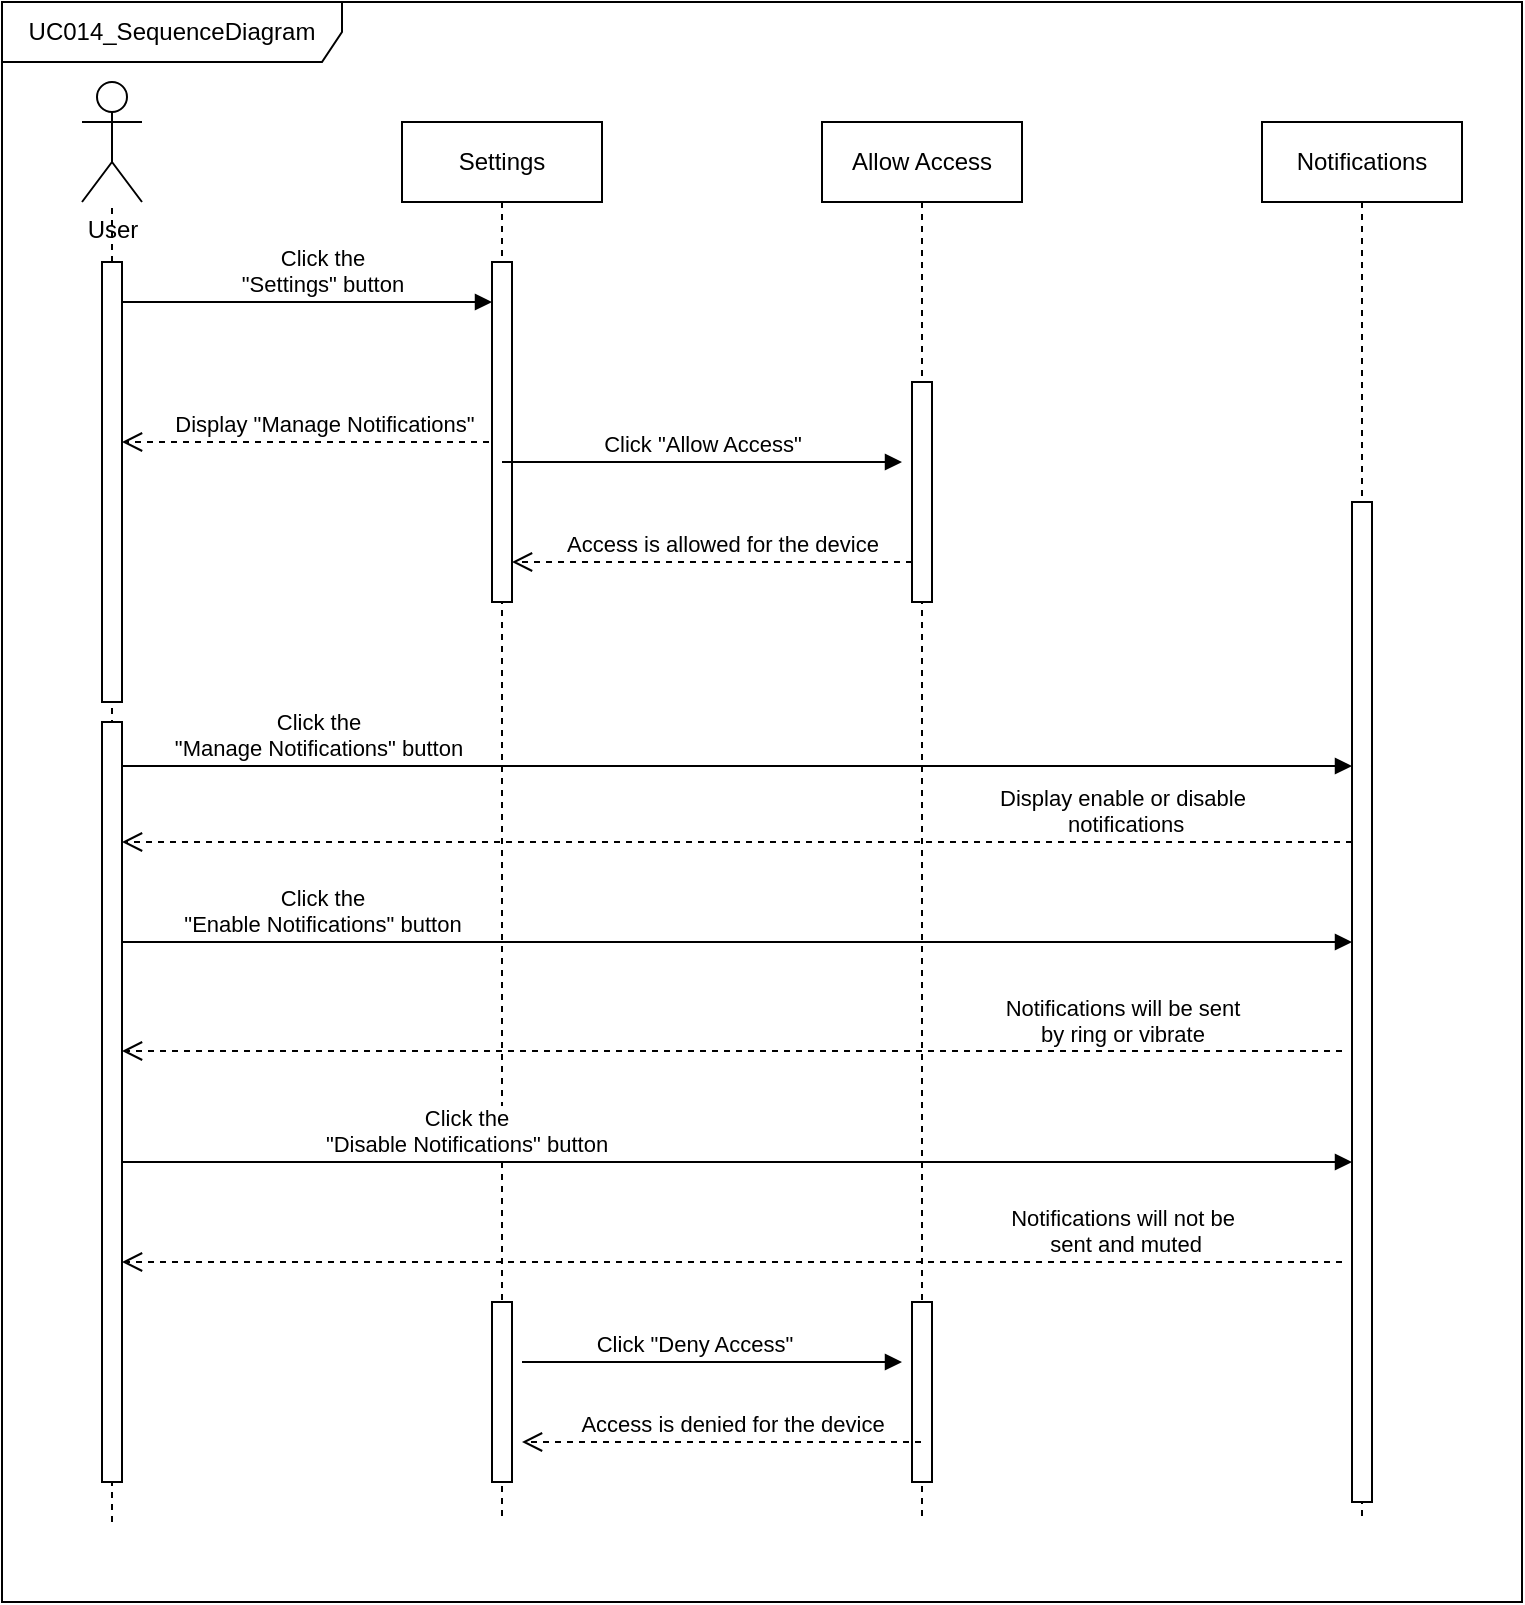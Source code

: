 <mxfile>
    <diagram name="Page-1" id="iAJgOZDAFob_i2WckjOR">
        <mxGraphModel dx="832" dy="568" grid="1" gridSize="10" guides="1" tooltips="1" connect="1" arrows="1" fold="1" page="1" pageScale="1" pageWidth="850" pageHeight="1100" math="0" shadow="0">
            <root>
                <mxCell id="0"/>
                <mxCell id="1" parent="0"/>
                <mxCell id="95ESCfXnhVDZ1mYtNuF3-1" value="Click the &lt;br&gt;&quot;Settings&quot; button" style="html=1;verticalAlign=bottom;endArrow=block;edgeStyle=elbowEdgeStyle;elbow=vertical;curved=0;rounded=0;" parent="1" target="95ESCfXnhVDZ1mYtNuF3-10" edge="1">
                    <mxGeometry x="0.15" relative="1" as="geometry">
                        <mxPoint x="95" y="180" as="sourcePoint"/>
                        <Array as="points">
                            <mxPoint x="190" y="190"/>
                        </Array>
                        <mxPoint x="265" y="180" as="targetPoint"/>
                        <mxPoint as="offset"/>
                    </mxGeometry>
                </mxCell>
                <mxCell id="95ESCfXnhVDZ1mYtNuF3-2" value="User" style="shape=umlActor;verticalLabelPosition=bottom;verticalAlign=top;html=1;outlineConnect=0;" parent="1" vertex="1">
                    <mxGeometry x="80" y="80" width="30" height="60" as="geometry"/>
                </mxCell>
                <mxCell id="95ESCfXnhVDZ1mYtNuF3-3" value="" style="endArrow=none;dashed=1;html=1;rounded=0;" parent="1" source="95ESCfXnhVDZ1mYtNuF3-5" target="95ESCfXnhVDZ1mYtNuF3-2" edge="1">
                    <mxGeometry width="50" height="50" relative="1" as="geometry">
                        <mxPoint x="95" y="410" as="sourcePoint"/>
                        <mxPoint x="450" y="330" as="targetPoint"/>
                    </mxGeometry>
                </mxCell>
                <mxCell id="95ESCfXnhVDZ1mYtNuF3-4" value="" style="endArrow=none;dashed=1;html=1;rounded=0;" parent="1" target="95ESCfXnhVDZ1mYtNuF3-5" edge="1">
                    <mxGeometry width="50" height="50" relative="1" as="geometry">
                        <mxPoint x="95" y="420" as="sourcePoint"/>
                        <mxPoint x="95" y="140" as="targetPoint"/>
                        <Array as="points"/>
                    </mxGeometry>
                </mxCell>
                <mxCell id="95ESCfXnhVDZ1mYtNuF3-5" value="" style="html=1;points=[];perimeter=orthogonalPerimeter;outlineConnect=0;targetShapes=umlLifeline;portConstraint=eastwest;newEdgeStyle={&quot;edgeStyle&quot;:&quot;elbowEdgeStyle&quot;,&quot;elbow&quot;:&quot;vertical&quot;,&quot;curved&quot;:0,&quot;rounded&quot;:0};" parent="1" vertex="1">
                    <mxGeometry x="90" y="170" width="10" height="220" as="geometry"/>
                </mxCell>
                <mxCell id="95ESCfXnhVDZ1mYtNuF3-6" value="Display &quot;Manage Notifications&quot;&lt;span id=&quot;docs-internal-guid-6458af00-7fff-c97e-c29c-b792e0b922f8&quot;&gt;&lt;/span&gt;" style="html=1;verticalAlign=bottom;endArrow=open;dashed=1;endSize=8;edgeStyle=elbowEdgeStyle;elbow=vertical;curved=0;rounded=0;" parent="1" source="95ESCfXnhVDZ1mYtNuF3-9" edge="1">
                    <mxGeometry x="-0.055" relative="1" as="geometry">
                        <mxPoint x="440" y="260" as="sourcePoint"/>
                        <mxPoint x="100" y="260" as="targetPoint"/>
                        <mxPoint x="1" as="offset"/>
                        <Array as="points">
                            <mxPoint x="220" y="260"/>
                        </Array>
                    </mxGeometry>
                </mxCell>
                <mxCell id="95ESCfXnhVDZ1mYtNuF3-7" value="" style="html=1;points=[];perimeter=orthogonalPerimeter;outlineConnect=0;targetShapes=umlLifeline;portConstraint=eastwest;newEdgeStyle={&quot;edgeStyle&quot;:&quot;elbowEdgeStyle&quot;,&quot;elbow&quot;:&quot;vertical&quot;,&quot;curved&quot;:0,&quot;rounded&quot;:0};" parent="1" vertex="1">
                    <mxGeometry x="90" y="800" width="10" as="geometry"/>
                </mxCell>
                <mxCell id="95ESCfXnhVDZ1mYtNuF3-8" value="UC014_SequenceDiagram" style="shape=umlFrame;whiteSpace=wrap;html=1;pointerEvents=0;width=170;height=30;" parent="1" vertex="1">
                    <mxGeometry x="40" y="40" width="760" height="800" as="geometry"/>
                </mxCell>
                <mxCell id="95ESCfXnhVDZ1mYtNuF3-9" value="Settings" style="shape=umlLifeline;perimeter=lifelinePerimeter;whiteSpace=wrap;html=1;container=0;dropTarget=0;collapsible=0;recursiveResize=0;outlineConnect=0;portConstraint=eastwest;newEdgeStyle={&quot;edgeStyle&quot;:&quot;elbowEdgeStyle&quot;,&quot;elbow&quot;:&quot;vertical&quot;,&quot;curved&quot;:0,&quot;rounded&quot;:0};" parent="1" vertex="1">
                    <mxGeometry x="240" y="100" width="100" height="700" as="geometry"/>
                </mxCell>
                <mxCell id="95ESCfXnhVDZ1mYtNuF3-10" value="" style="html=1;points=[];perimeter=orthogonalPerimeter;outlineConnect=0;targetShapes=umlLifeline;portConstraint=eastwest;newEdgeStyle={&quot;edgeStyle&quot;:&quot;elbowEdgeStyle&quot;,&quot;elbow&quot;:&quot;vertical&quot;,&quot;curved&quot;:0,&quot;rounded&quot;:0};" parent="95ESCfXnhVDZ1mYtNuF3-9" vertex="1">
                    <mxGeometry x="45" y="70" width="10" height="170" as="geometry"/>
                </mxCell>
                <mxCell id="95ESCfXnhVDZ1mYtNuF3-33" value="" style="html=1;points=[];perimeter=orthogonalPerimeter;outlineConnect=0;targetShapes=umlLifeline;portConstraint=eastwest;newEdgeStyle={&quot;edgeStyle&quot;:&quot;elbowEdgeStyle&quot;,&quot;elbow&quot;:&quot;vertical&quot;,&quot;curved&quot;:0,&quot;rounded&quot;:0};" parent="95ESCfXnhVDZ1mYtNuF3-9" vertex="1">
                    <mxGeometry x="45" y="590" width="10" height="90" as="geometry"/>
                </mxCell>
                <mxCell id="95ESCfXnhVDZ1mYtNuF3-12" value="Allow Access" style="shape=umlLifeline;perimeter=lifelinePerimeter;whiteSpace=wrap;html=1;container=0;dropTarget=0;collapsible=0;recursiveResize=0;outlineConnect=0;portConstraint=eastwest;newEdgeStyle={&quot;edgeStyle&quot;:&quot;elbowEdgeStyle&quot;,&quot;elbow&quot;:&quot;vertical&quot;,&quot;curved&quot;:0,&quot;rounded&quot;:0};" parent="1" vertex="1">
                    <mxGeometry x="450" y="100" width="100" height="700" as="geometry"/>
                </mxCell>
                <mxCell id="95ESCfXnhVDZ1mYtNuF3-13" value="" style="html=1;points=[];perimeter=orthogonalPerimeter;outlineConnect=0;targetShapes=umlLifeline;portConstraint=eastwest;newEdgeStyle={&quot;edgeStyle&quot;:&quot;elbowEdgeStyle&quot;,&quot;elbow&quot;:&quot;vertical&quot;,&quot;curved&quot;:0,&quot;rounded&quot;:0};" parent="95ESCfXnhVDZ1mYtNuF3-12" vertex="1">
                    <mxGeometry x="45" y="130" width="10" height="110" as="geometry"/>
                </mxCell>
                <mxCell id="95ESCfXnhVDZ1mYtNuF3-35" value="" style="html=1;points=[];perimeter=orthogonalPerimeter;outlineConnect=0;targetShapes=umlLifeline;portConstraint=eastwest;newEdgeStyle={&quot;edgeStyle&quot;:&quot;elbowEdgeStyle&quot;,&quot;elbow&quot;:&quot;vertical&quot;,&quot;curved&quot;:0,&quot;rounded&quot;:0};" parent="95ESCfXnhVDZ1mYtNuF3-12" vertex="1">
                    <mxGeometry x="45" y="590" width="10" height="90" as="geometry"/>
                </mxCell>
                <mxCell id="95ESCfXnhVDZ1mYtNuF3-14" value="Click &quot;Deny Access&quot;" style="html=1;verticalAlign=bottom;endArrow=block;edgeStyle=elbowEdgeStyle;elbow=vertical;curved=0;rounded=0;" parent="1" edge="1">
                    <mxGeometry x="-0.098" width="80" relative="1" as="geometry">
                        <mxPoint x="300" y="720" as="sourcePoint"/>
                        <mxPoint x="490" y="720" as="targetPoint"/>
                        <Array as="points">
                            <mxPoint x="350" y="720"/>
                            <mxPoint x="370" y="320"/>
                        </Array>
                        <mxPoint as="offset"/>
                    </mxGeometry>
                </mxCell>
                <mxCell id="95ESCfXnhVDZ1mYtNuF3-16" value="Notifications" style="shape=umlLifeline;perimeter=lifelinePerimeter;whiteSpace=wrap;html=1;container=0;dropTarget=0;collapsible=0;recursiveResize=0;outlineConnect=0;portConstraint=eastwest;newEdgeStyle={&quot;edgeStyle&quot;:&quot;elbowEdgeStyle&quot;,&quot;elbow&quot;:&quot;vertical&quot;,&quot;curved&quot;:0,&quot;rounded&quot;:0};" parent="1" vertex="1">
                    <mxGeometry x="670" y="100" width="100" height="700" as="geometry"/>
                </mxCell>
                <mxCell id="95ESCfXnhVDZ1mYtNuF3-17" value="" style="html=1;points=[];perimeter=orthogonalPerimeter;outlineConnect=0;targetShapes=umlLifeline;portConstraint=eastwest;newEdgeStyle={&quot;edgeStyle&quot;:&quot;elbowEdgeStyle&quot;,&quot;elbow&quot;:&quot;vertical&quot;,&quot;curved&quot;:0,&quot;rounded&quot;:0};" parent="95ESCfXnhVDZ1mYtNuF3-16" vertex="1">
                    <mxGeometry x="45" y="190" width="10" height="500" as="geometry"/>
                </mxCell>
                <mxCell id="95ESCfXnhVDZ1mYtNuF3-20" value="" style="endArrow=none;dashed=1;html=1;rounded=0;" parent="1" source="95ESCfXnhVDZ1mYtNuF3-24" edge="1">
                    <mxGeometry width="50" height="50" relative="1" as="geometry">
                        <mxPoint x="95" y="700" as="sourcePoint"/>
                        <mxPoint x="95" y="420" as="targetPoint"/>
                        <Array as="points">
                            <mxPoint x="95" y="410"/>
                        </Array>
                    </mxGeometry>
                </mxCell>
                <mxCell id="95ESCfXnhVDZ1mYtNuF3-22" value="Display enable or disable&lt;br&gt;&amp;nbsp;notifications" style="html=1;verticalAlign=bottom;endArrow=open;dashed=1;endSize=8;edgeStyle=elbowEdgeStyle;elbow=vertical;curved=0;rounded=0;" parent="1" source="95ESCfXnhVDZ1mYtNuF3-17" target="95ESCfXnhVDZ1mYtNuF3-24" edge="1">
                    <mxGeometry x="-0.626" relative="1" as="geometry">
                        <mxPoint x="330" y="390" as="sourcePoint"/>
                        <mxPoint x="300" y="520" as="targetPoint"/>
                        <Array as="points">
                            <mxPoint x="380" y="460"/>
                            <mxPoint x="140" y="560"/>
                            <mxPoint x="410" y="540"/>
                            <mxPoint x="550" y="520"/>
                            <mxPoint x="520" y="520"/>
                            <mxPoint x="400" y="510"/>
                            <mxPoint x="560" y="440"/>
                            <mxPoint x="580" y="440"/>
                        </Array>
                        <mxPoint as="offset"/>
                    </mxGeometry>
                </mxCell>
                <mxCell id="95ESCfXnhVDZ1mYtNuF3-23" value="" style="endArrow=none;dashed=1;html=1;rounded=0;" parent="1" source="95ESCfXnhVDZ1mYtNuF3-7" target="95ESCfXnhVDZ1mYtNuF3-24" edge="1">
                    <mxGeometry width="50" height="50" relative="1" as="geometry">
                        <mxPoint x="95" y="800" as="sourcePoint"/>
                        <mxPoint x="95" y="420" as="targetPoint"/>
                        <Array as="points"/>
                    </mxGeometry>
                </mxCell>
                <mxCell id="95ESCfXnhVDZ1mYtNuF3-24" value="" style="html=1;points=[];perimeter=orthogonalPerimeter;outlineConnect=0;targetShapes=umlLifeline;portConstraint=eastwest;newEdgeStyle={&quot;edgeStyle&quot;:&quot;elbowEdgeStyle&quot;,&quot;elbow&quot;:&quot;vertical&quot;,&quot;curved&quot;:0,&quot;rounded&quot;:0};" parent="1" vertex="1">
                    <mxGeometry x="90" y="400" width="10" height="380" as="geometry"/>
                </mxCell>
                <mxCell id="95ESCfXnhVDZ1mYtNuF3-25" value="Click the&lt;br&gt;&quot;Enable Notifications&quot; button" style="html=1;verticalAlign=bottom;endArrow=block;edgeStyle=elbowEdgeStyle;elbow=vertical;curved=0;rounded=0;exitX=1;exitY=0.889;exitDx=0;exitDy=0;exitPerimeter=0;" parent="1" target="95ESCfXnhVDZ1mYtNuF3-17" edge="1">
                    <mxGeometry x="-0.302" width="80" relative="1" as="geometry">
                        <mxPoint x="100" y="686" as="sourcePoint"/>
                        <mxPoint x="285" y="640" as="targetPoint"/>
                        <Array as="points">
                            <mxPoint x="170" y="510"/>
                            <mxPoint x="380" y="640"/>
                        </Array>
                        <mxPoint as="offset"/>
                    </mxGeometry>
                </mxCell>
                <mxCell id="95ESCfXnhVDZ1mYtNuF3-26" value="Click the&lt;br&gt;&quot;Disable Notifications&quot; button" style="html=1;verticalAlign=bottom;endArrow=block;edgeStyle=elbowEdgeStyle;elbow=vertical;curved=0;rounded=0;" parent="1" target="95ESCfXnhVDZ1mYtNuF3-17" edge="1">
                    <mxGeometry x="-0.441" width="80" relative="1" as="geometry">
                        <mxPoint x="100" y="620" as="sourcePoint"/>
                        <mxPoint x="710" y="620" as="targetPoint"/>
                        <Array as="points">
                            <mxPoint x="390" y="620"/>
                        </Array>
                        <mxPoint as="offset"/>
                    </mxGeometry>
                </mxCell>
                <mxCell id="95ESCfXnhVDZ1mYtNuF3-27" value="Notifications will be sent &lt;br&gt;by ring or vibrate" style="html=1;verticalAlign=bottom;endArrow=open;dashed=1;endSize=8;edgeStyle=elbowEdgeStyle;elbow=vertical;curved=0;rounded=0;" parent="1" edge="1">
                    <mxGeometry x="-0.639" relative="1" as="geometry">
                        <mxPoint x="710" y="564.5" as="sourcePoint"/>
                        <mxPoint x="100" y="564.5" as="targetPoint"/>
                        <mxPoint as="offset"/>
                    </mxGeometry>
                </mxCell>
                <mxCell id="95ESCfXnhVDZ1mYtNuF3-28" value="Notifications will not be&lt;br&gt;&amp;nbsp;sent and muted" style="html=1;verticalAlign=bottom;endArrow=open;dashed=1;endSize=8;edgeStyle=elbowEdgeStyle;elbow=vertical;curved=0;rounded=0;" parent="1" edge="1">
                    <mxGeometry x="-0.639" relative="1" as="geometry">
                        <mxPoint x="710" y="670" as="sourcePoint"/>
                        <mxPoint x="100" y="670" as="targetPoint"/>
                        <mxPoint as="offset"/>
                    </mxGeometry>
                </mxCell>
                <mxCell id="95ESCfXnhVDZ1mYtNuF3-30" value="Access is allowed for the device" style="html=1;verticalAlign=bottom;endArrow=open;dashed=1;endSize=8;edgeStyle=elbowEdgeStyle;elbow=vertical;curved=0;rounded=0;" parent="1" source="95ESCfXnhVDZ1mYtNuF3-13" target="95ESCfXnhVDZ1mYtNuF3-10" edge="1">
                    <mxGeometry x="-0.05" relative="1" as="geometry">
                        <mxPoint x="490" y="360" as="sourcePoint"/>
                        <mxPoint x="100" y="360" as="targetPoint"/>
                        <Array as="points">
                            <mxPoint x="400" y="320"/>
                            <mxPoint x="140" y="360"/>
                            <mxPoint x="410" y="340"/>
                            <mxPoint x="550" y="320"/>
                            <mxPoint x="520" y="320"/>
                            <mxPoint x="400" y="310"/>
                            <mxPoint x="560" y="240"/>
                            <mxPoint x="580" y="240"/>
                        </Array>
                        <mxPoint as="offset"/>
                    </mxGeometry>
                </mxCell>
                <mxCell id="95ESCfXnhVDZ1mYtNuF3-31" value="Click &quot;Allow Access&quot;" style="html=1;verticalAlign=bottom;endArrow=block;edgeStyle=elbowEdgeStyle;elbow=vertical;curved=0;rounded=0;exitX=0.5;exitY=0.588;exitDx=0;exitDy=0;exitPerimeter=0;" parent="1" source="95ESCfXnhVDZ1mYtNuF3-10" edge="1">
                    <mxGeometry x="0.0" width="80" relative="1" as="geometry">
                        <mxPoint x="300" y="270" as="sourcePoint"/>
                        <mxPoint x="490" y="270" as="targetPoint"/>
                        <Array as="points">
                            <mxPoint x="480" y="270"/>
                            <mxPoint x="390" y="270"/>
                        </Array>
                        <mxPoint as="offset"/>
                    </mxGeometry>
                </mxCell>
                <mxCell id="95ESCfXnhVDZ1mYtNuF3-34" value="Access is denied for the device" style="html=1;verticalAlign=bottom;endArrow=open;dashed=1;endSize=8;edgeStyle=elbowEdgeStyle;elbow=vertical;curved=0;rounded=0;" parent="1" source="95ESCfXnhVDZ1mYtNuF3-12" edge="1">
                    <mxGeometry x="-0.05" relative="1" as="geometry">
                        <mxPoint x="490" y="760" as="sourcePoint"/>
                        <mxPoint x="300" y="760" as="targetPoint"/>
                        <Array as="points">
                            <mxPoint x="450" y="760"/>
                            <mxPoint x="390" y="760"/>
                            <mxPoint x="135" y="800"/>
                            <mxPoint x="405" y="780"/>
                            <mxPoint x="545" y="760"/>
                            <mxPoint x="515" y="760"/>
                            <mxPoint x="395" y="750"/>
                            <mxPoint x="555" y="680"/>
                            <mxPoint x="575" y="680"/>
                        </Array>
                        <mxPoint as="offset"/>
                    </mxGeometry>
                </mxCell>
                <mxCell id="2" value="Click the&lt;br&gt;&quot;Manage Notifications&quot; button" style="html=1;verticalAlign=bottom;endArrow=block;edgeStyle=elbowEdgeStyle;elbow=vertical;curved=0;rounded=0;exitX=1;exitY=0.889;exitDx=0;exitDy=0;exitPerimeter=0;" edge="1" parent="1">
                    <mxGeometry x="-0.589" width="80" relative="1" as="geometry">
                        <mxPoint x="100" y="458" as="sourcePoint"/>
                        <mxPoint x="715" y="422" as="targetPoint"/>
                        <Array as="points">
                            <mxPoint x="470" y="422"/>
                            <mxPoint x="380" y="412"/>
                        </Array>
                        <mxPoint as="offset"/>
                    </mxGeometry>
                </mxCell>
            </root>
        </mxGraphModel>
    </diagram>
</mxfile>